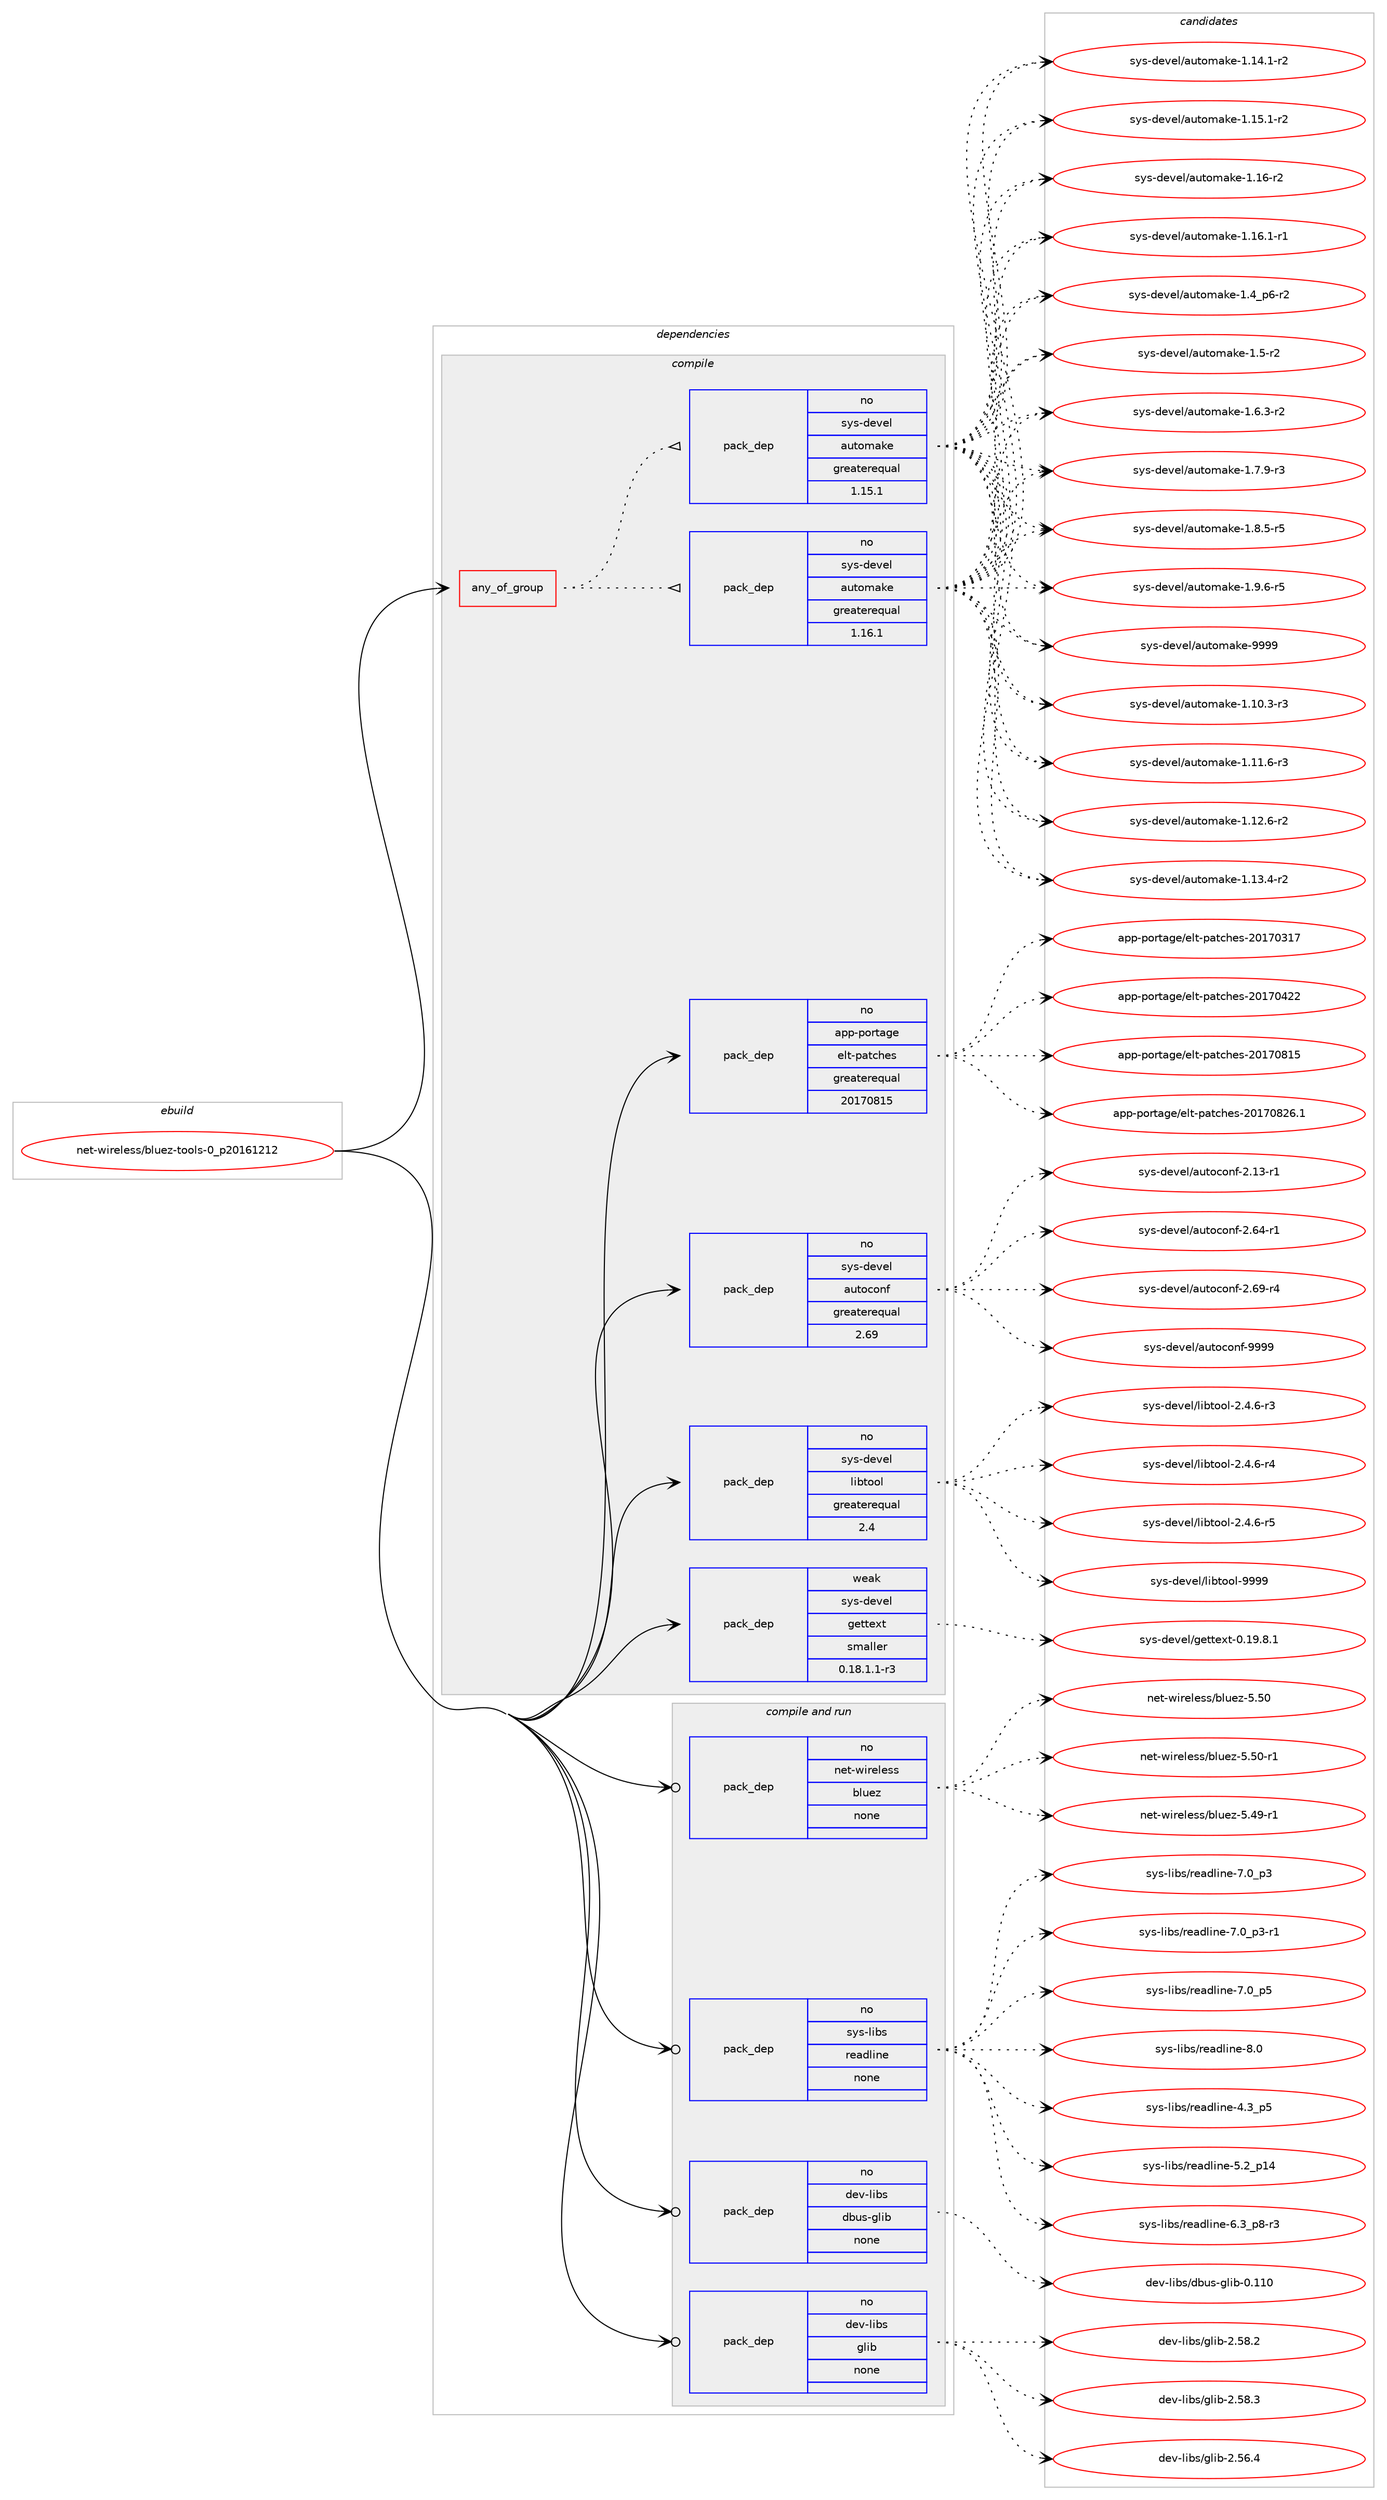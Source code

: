 digraph prolog {

# *************
# Graph options
# *************

newrank=true;
concentrate=true;
compound=true;
graph [rankdir=LR,fontname=Helvetica,fontsize=10,ranksep=1.5];#, ranksep=2.5, nodesep=0.2];
edge  [arrowhead=vee];
node  [fontname=Helvetica,fontsize=10];

# **********
# The ebuild
# **********

subgraph cluster_leftcol {
color=gray;
rank=same;
label=<<i>ebuild</i>>;
id [label="net-wireless/bluez-tools-0_p20161212", color=red, width=4, href="../net-wireless/bluez-tools-0_p20161212.svg"];
}

# ****************
# The dependencies
# ****************

subgraph cluster_midcol {
color=gray;
label=<<i>dependencies</i>>;
subgraph cluster_compile {
fillcolor="#eeeeee";
style=filled;
label=<<i>compile</i>>;
subgraph any26655 {
dependency1679882 [label=<<TABLE BORDER="0" CELLBORDER="1" CELLSPACING="0" CELLPADDING="4"><TR><TD CELLPADDING="10">any_of_group</TD></TR></TABLE>>, shape=none, color=red];subgraph pack1201216 {
dependency1679883 [label=<<TABLE BORDER="0" CELLBORDER="1" CELLSPACING="0" CELLPADDING="4" WIDTH="220"><TR><TD ROWSPAN="6" CELLPADDING="30">pack_dep</TD></TR><TR><TD WIDTH="110">no</TD></TR><TR><TD>sys-devel</TD></TR><TR><TD>automake</TD></TR><TR><TD>greaterequal</TD></TR><TR><TD>1.16.1</TD></TR></TABLE>>, shape=none, color=blue];
}
dependency1679882:e -> dependency1679883:w [weight=20,style="dotted",arrowhead="oinv"];
subgraph pack1201217 {
dependency1679884 [label=<<TABLE BORDER="0" CELLBORDER="1" CELLSPACING="0" CELLPADDING="4" WIDTH="220"><TR><TD ROWSPAN="6" CELLPADDING="30">pack_dep</TD></TR><TR><TD WIDTH="110">no</TD></TR><TR><TD>sys-devel</TD></TR><TR><TD>automake</TD></TR><TR><TD>greaterequal</TD></TR><TR><TD>1.15.1</TD></TR></TABLE>>, shape=none, color=blue];
}
dependency1679882:e -> dependency1679884:w [weight=20,style="dotted",arrowhead="oinv"];
}
id:e -> dependency1679882:w [weight=20,style="solid",arrowhead="vee"];
subgraph pack1201218 {
dependency1679885 [label=<<TABLE BORDER="0" CELLBORDER="1" CELLSPACING="0" CELLPADDING="4" WIDTH="220"><TR><TD ROWSPAN="6" CELLPADDING="30">pack_dep</TD></TR><TR><TD WIDTH="110">no</TD></TR><TR><TD>app-portage</TD></TR><TR><TD>elt-patches</TD></TR><TR><TD>greaterequal</TD></TR><TR><TD>20170815</TD></TR></TABLE>>, shape=none, color=blue];
}
id:e -> dependency1679885:w [weight=20,style="solid",arrowhead="vee"];
subgraph pack1201219 {
dependency1679886 [label=<<TABLE BORDER="0" CELLBORDER="1" CELLSPACING="0" CELLPADDING="4" WIDTH="220"><TR><TD ROWSPAN="6" CELLPADDING="30">pack_dep</TD></TR><TR><TD WIDTH="110">no</TD></TR><TR><TD>sys-devel</TD></TR><TR><TD>autoconf</TD></TR><TR><TD>greaterequal</TD></TR><TR><TD>2.69</TD></TR></TABLE>>, shape=none, color=blue];
}
id:e -> dependency1679886:w [weight=20,style="solid",arrowhead="vee"];
subgraph pack1201220 {
dependency1679887 [label=<<TABLE BORDER="0" CELLBORDER="1" CELLSPACING="0" CELLPADDING="4" WIDTH="220"><TR><TD ROWSPAN="6" CELLPADDING="30">pack_dep</TD></TR><TR><TD WIDTH="110">no</TD></TR><TR><TD>sys-devel</TD></TR><TR><TD>libtool</TD></TR><TR><TD>greaterequal</TD></TR><TR><TD>2.4</TD></TR></TABLE>>, shape=none, color=blue];
}
id:e -> dependency1679887:w [weight=20,style="solid",arrowhead="vee"];
subgraph pack1201221 {
dependency1679888 [label=<<TABLE BORDER="0" CELLBORDER="1" CELLSPACING="0" CELLPADDING="4" WIDTH="220"><TR><TD ROWSPAN="6" CELLPADDING="30">pack_dep</TD></TR><TR><TD WIDTH="110">weak</TD></TR><TR><TD>sys-devel</TD></TR><TR><TD>gettext</TD></TR><TR><TD>smaller</TD></TR><TR><TD>0.18.1.1-r3</TD></TR></TABLE>>, shape=none, color=blue];
}
id:e -> dependency1679888:w [weight=20,style="solid",arrowhead="vee"];
}
subgraph cluster_compileandrun {
fillcolor="#eeeeee";
style=filled;
label=<<i>compile and run</i>>;
subgraph pack1201222 {
dependency1679889 [label=<<TABLE BORDER="0" CELLBORDER="1" CELLSPACING="0" CELLPADDING="4" WIDTH="220"><TR><TD ROWSPAN="6" CELLPADDING="30">pack_dep</TD></TR><TR><TD WIDTH="110">no</TD></TR><TR><TD>dev-libs</TD></TR><TR><TD>dbus-glib</TD></TR><TR><TD>none</TD></TR><TR><TD></TD></TR></TABLE>>, shape=none, color=blue];
}
id:e -> dependency1679889:w [weight=20,style="solid",arrowhead="odotvee"];
subgraph pack1201223 {
dependency1679890 [label=<<TABLE BORDER="0" CELLBORDER="1" CELLSPACING="0" CELLPADDING="4" WIDTH="220"><TR><TD ROWSPAN="6" CELLPADDING="30">pack_dep</TD></TR><TR><TD WIDTH="110">no</TD></TR><TR><TD>dev-libs</TD></TR><TR><TD>glib</TD></TR><TR><TD>none</TD></TR><TR><TD></TD></TR></TABLE>>, shape=none, color=blue];
}
id:e -> dependency1679890:w [weight=20,style="solid",arrowhead="odotvee"];
subgraph pack1201224 {
dependency1679891 [label=<<TABLE BORDER="0" CELLBORDER="1" CELLSPACING="0" CELLPADDING="4" WIDTH="220"><TR><TD ROWSPAN="6" CELLPADDING="30">pack_dep</TD></TR><TR><TD WIDTH="110">no</TD></TR><TR><TD>net-wireless</TD></TR><TR><TD>bluez</TD></TR><TR><TD>none</TD></TR><TR><TD></TD></TR></TABLE>>, shape=none, color=blue];
}
id:e -> dependency1679891:w [weight=20,style="solid",arrowhead="odotvee"];
subgraph pack1201225 {
dependency1679892 [label=<<TABLE BORDER="0" CELLBORDER="1" CELLSPACING="0" CELLPADDING="4" WIDTH="220"><TR><TD ROWSPAN="6" CELLPADDING="30">pack_dep</TD></TR><TR><TD WIDTH="110">no</TD></TR><TR><TD>sys-libs</TD></TR><TR><TD>readline</TD></TR><TR><TD>none</TD></TR><TR><TD></TD></TR></TABLE>>, shape=none, color=blue];
}
id:e -> dependency1679892:w [weight=20,style="solid",arrowhead="odotvee"];
}
subgraph cluster_run {
fillcolor="#eeeeee";
style=filled;
label=<<i>run</i>>;
}
}

# **************
# The candidates
# **************

subgraph cluster_choices {
rank=same;
color=gray;
label=<<i>candidates</i>>;

subgraph choice1201216 {
color=black;
nodesep=1;
choice11512111545100101118101108479711711611110997107101454946494846514511451 [label="sys-devel/automake-1.10.3-r3", color=red, width=4,href="../sys-devel/automake-1.10.3-r3.svg"];
choice11512111545100101118101108479711711611110997107101454946494946544511451 [label="sys-devel/automake-1.11.6-r3", color=red, width=4,href="../sys-devel/automake-1.11.6-r3.svg"];
choice11512111545100101118101108479711711611110997107101454946495046544511450 [label="sys-devel/automake-1.12.6-r2", color=red, width=4,href="../sys-devel/automake-1.12.6-r2.svg"];
choice11512111545100101118101108479711711611110997107101454946495146524511450 [label="sys-devel/automake-1.13.4-r2", color=red, width=4,href="../sys-devel/automake-1.13.4-r2.svg"];
choice11512111545100101118101108479711711611110997107101454946495246494511450 [label="sys-devel/automake-1.14.1-r2", color=red, width=4,href="../sys-devel/automake-1.14.1-r2.svg"];
choice11512111545100101118101108479711711611110997107101454946495346494511450 [label="sys-devel/automake-1.15.1-r2", color=red, width=4,href="../sys-devel/automake-1.15.1-r2.svg"];
choice1151211154510010111810110847971171161111099710710145494649544511450 [label="sys-devel/automake-1.16-r2", color=red, width=4,href="../sys-devel/automake-1.16-r2.svg"];
choice11512111545100101118101108479711711611110997107101454946495446494511449 [label="sys-devel/automake-1.16.1-r1", color=red, width=4,href="../sys-devel/automake-1.16.1-r1.svg"];
choice115121115451001011181011084797117116111109971071014549465295112544511450 [label="sys-devel/automake-1.4_p6-r2", color=red, width=4,href="../sys-devel/automake-1.4_p6-r2.svg"];
choice11512111545100101118101108479711711611110997107101454946534511450 [label="sys-devel/automake-1.5-r2", color=red, width=4,href="../sys-devel/automake-1.5-r2.svg"];
choice115121115451001011181011084797117116111109971071014549465446514511450 [label="sys-devel/automake-1.6.3-r2", color=red, width=4,href="../sys-devel/automake-1.6.3-r2.svg"];
choice115121115451001011181011084797117116111109971071014549465546574511451 [label="sys-devel/automake-1.7.9-r3", color=red, width=4,href="../sys-devel/automake-1.7.9-r3.svg"];
choice115121115451001011181011084797117116111109971071014549465646534511453 [label="sys-devel/automake-1.8.5-r5", color=red, width=4,href="../sys-devel/automake-1.8.5-r5.svg"];
choice115121115451001011181011084797117116111109971071014549465746544511453 [label="sys-devel/automake-1.9.6-r5", color=red, width=4,href="../sys-devel/automake-1.9.6-r5.svg"];
choice115121115451001011181011084797117116111109971071014557575757 [label="sys-devel/automake-9999", color=red, width=4,href="../sys-devel/automake-9999.svg"];
dependency1679883:e -> choice11512111545100101118101108479711711611110997107101454946494846514511451:w [style=dotted,weight="100"];
dependency1679883:e -> choice11512111545100101118101108479711711611110997107101454946494946544511451:w [style=dotted,weight="100"];
dependency1679883:e -> choice11512111545100101118101108479711711611110997107101454946495046544511450:w [style=dotted,weight="100"];
dependency1679883:e -> choice11512111545100101118101108479711711611110997107101454946495146524511450:w [style=dotted,weight="100"];
dependency1679883:e -> choice11512111545100101118101108479711711611110997107101454946495246494511450:w [style=dotted,weight="100"];
dependency1679883:e -> choice11512111545100101118101108479711711611110997107101454946495346494511450:w [style=dotted,weight="100"];
dependency1679883:e -> choice1151211154510010111810110847971171161111099710710145494649544511450:w [style=dotted,weight="100"];
dependency1679883:e -> choice11512111545100101118101108479711711611110997107101454946495446494511449:w [style=dotted,weight="100"];
dependency1679883:e -> choice115121115451001011181011084797117116111109971071014549465295112544511450:w [style=dotted,weight="100"];
dependency1679883:e -> choice11512111545100101118101108479711711611110997107101454946534511450:w [style=dotted,weight="100"];
dependency1679883:e -> choice115121115451001011181011084797117116111109971071014549465446514511450:w [style=dotted,weight="100"];
dependency1679883:e -> choice115121115451001011181011084797117116111109971071014549465546574511451:w [style=dotted,weight="100"];
dependency1679883:e -> choice115121115451001011181011084797117116111109971071014549465646534511453:w [style=dotted,weight="100"];
dependency1679883:e -> choice115121115451001011181011084797117116111109971071014549465746544511453:w [style=dotted,weight="100"];
dependency1679883:e -> choice115121115451001011181011084797117116111109971071014557575757:w [style=dotted,weight="100"];
}
subgraph choice1201217 {
color=black;
nodesep=1;
choice11512111545100101118101108479711711611110997107101454946494846514511451 [label="sys-devel/automake-1.10.3-r3", color=red, width=4,href="../sys-devel/automake-1.10.3-r3.svg"];
choice11512111545100101118101108479711711611110997107101454946494946544511451 [label="sys-devel/automake-1.11.6-r3", color=red, width=4,href="../sys-devel/automake-1.11.6-r3.svg"];
choice11512111545100101118101108479711711611110997107101454946495046544511450 [label="sys-devel/automake-1.12.6-r2", color=red, width=4,href="../sys-devel/automake-1.12.6-r2.svg"];
choice11512111545100101118101108479711711611110997107101454946495146524511450 [label="sys-devel/automake-1.13.4-r2", color=red, width=4,href="../sys-devel/automake-1.13.4-r2.svg"];
choice11512111545100101118101108479711711611110997107101454946495246494511450 [label="sys-devel/automake-1.14.1-r2", color=red, width=4,href="../sys-devel/automake-1.14.1-r2.svg"];
choice11512111545100101118101108479711711611110997107101454946495346494511450 [label="sys-devel/automake-1.15.1-r2", color=red, width=4,href="../sys-devel/automake-1.15.1-r2.svg"];
choice1151211154510010111810110847971171161111099710710145494649544511450 [label="sys-devel/automake-1.16-r2", color=red, width=4,href="../sys-devel/automake-1.16-r2.svg"];
choice11512111545100101118101108479711711611110997107101454946495446494511449 [label="sys-devel/automake-1.16.1-r1", color=red, width=4,href="../sys-devel/automake-1.16.1-r1.svg"];
choice115121115451001011181011084797117116111109971071014549465295112544511450 [label="sys-devel/automake-1.4_p6-r2", color=red, width=4,href="../sys-devel/automake-1.4_p6-r2.svg"];
choice11512111545100101118101108479711711611110997107101454946534511450 [label="sys-devel/automake-1.5-r2", color=red, width=4,href="../sys-devel/automake-1.5-r2.svg"];
choice115121115451001011181011084797117116111109971071014549465446514511450 [label="sys-devel/automake-1.6.3-r2", color=red, width=4,href="../sys-devel/automake-1.6.3-r2.svg"];
choice115121115451001011181011084797117116111109971071014549465546574511451 [label="sys-devel/automake-1.7.9-r3", color=red, width=4,href="../sys-devel/automake-1.7.9-r3.svg"];
choice115121115451001011181011084797117116111109971071014549465646534511453 [label="sys-devel/automake-1.8.5-r5", color=red, width=4,href="../sys-devel/automake-1.8.5-r5.svg"];
choice115121115451001011181011084797117116111109971071014549465746544511453 [label="sys-devel/automake-1.9.6-r5", color=red, width=4,href="../sys-devel/automake-1.9.6-r5.svg"];
choice115121115451001011181011084797117116111109971071014557575757 [label="sys-devel/automake-9999", color=red, width=4,href="../sys-devel/automake-9999.svg"];
dependency1679884:e -> choice11512111545100101118101108479711711611110997107101454946494846514511451:w [style=dotted,weight="100"];
dependency1679884:e -> choice11512111545100101118101108479711711611110997107101454946494946544511451:w [style=dotted,weight="100"];
dependency1679884:e -> choice11512111545100101118101108479711711611110997107101454946495046544511450:w [style=dotted,weight="100"];
dependency1679884:e -> choice11512111545100101118101108479711711611110997107101454946495146524511450:w [style=dotted,weight="100"];
dependency1679884:e -> choice11512111545100101118101108479711711611110997107101454946495246494511450:w [style=dotted,weight="100"];
dependency1679884:e -> choice11512111545100101118101108479711711611110997107101454946495346494511450:w [style=dotted,weight="100"];
dependency1679884:e -> choice1151211154510010111810110847971171161111099710710145494649544511450:w [style=dotted,weight="100"];
dependency1679884:e -> choice11512111545100101118101108479711711611110997107101454946495446494511449:w [style=dotted,weight="100"];
dependency1679884:e -> choice115121115451001011181011084797117116111109971071014549465295112544511450:w [style=dotted,weight="100"];
dependency1679884:e -> choice11512111545100101118101108479711711611110997107101454946534511450:w [style=dotted,weight="100"];
dependency1679884:e -> choice115121115451001011181011084797117116111109971071014549465446514511450:w [style=dotted,weight="100"];
dependency1679884:e -> choice115121115451001011181011084797117116111109971071014549465546574511451:w [style=dotted,weight="100"];
dependency1679884:e -> choice115121115451001011181011084797117116111109971071014549465646534511453:w [style=dotted,weight="100"];
dependency1679884:e -> choice115121115451001011181011084797117116111109971071014549465746544511453:w [style=dotted,weight="100"];
dependency1679884:e -> choice115121115451001011181011084797117116111109971071014557575757:w [style=dotted,weight="100"];
}
subgraph choice1201218 {
color=black;
nodesep=1;
choice97112112451121111141169710310147101108116451129711699104101115455048495548514955 [label="app-portage/elt-patches-20170317", color=red, width=4,href="../app-portage/elt-patches-20170317.svg"];
choice97112112451121111141169710310147101108116451129711699104101115455048495548525050 [label="app-portage/elt-patches-20170422", color=red, width=4,href="../app-portage/elt-patches-20170422.svg"];
choice97112112451121111141169710310147101108116451129711699104101115455048495548564953 [label="app-portage/elt-patches-20170815", color=red, width=4,href="../app-portage/elt-patches-20170815.svg"];
choice971121124511211111411697103101471011081164511297116991041011154550484955485650544649 [label="app-portage/elt-patches-20170826.1", color=red, width=4,href="../app-portage/elt-patches-20170826.1.svg"];
dependency1679885:e -> choice97112112451121111141169710310147101108116451129711699104101115455048495548514955:w [style=dotted,weight="100"];
dependency1679885:e -> choice97112112451121111141169710310147101108116451129711699104101115455048495548525050:w [style=dotted,weight="100"];
dependency1679885:e -> choice97112112451121111141169710310147101108116451129711699104101115455048495548564953:w [style=dotted,weight="100"];
dependency1679885:e -> choice971121124511211111411697103101471011081164511297116991041011154550484955485650544649:w [style=dotted,weight="100"];
}
subgraph choice1201219 {
color=black;
nodesep=1;
choice1151211154510010111810110847971171161119911111010245504649514511449 [label="sys-devel/autoconf-2.13-r1", color=red, width=4,href="../sys-devel/autoconf-2.13-r1.svg"];
choice1151211154510010111810110847971171161119911111010245504654524511449 [label="sys-devel/autoconf-2.64-r1", color=red, width=4,href="../sys-devel/autoconf-2.64-r1.svg"];
choice1151211154510010111810110847971171161119911111010245504654574511452 [label="sys-devel/autoconf-2.69-r4", color=red, width=4,href="../sys-devel/autoconf-2.69-r4.svg"];
choice115121115451001011181011084797117116111991111101024557575757 [label="sys-devel/autoconf-9999", color=red, width=4,href="../sys-devel/autoconf-9999.svg"];
dependency1679886:e -> choice1151211154510010111810110847971171161119911111010245504649514511449:w [style=dotted,weight="100"];
dependency1679886:e -> choice1151211154510010111810110847971171161119911111010245504654524511449:w [style=dotted,weight="100"];
dependency1679886:e -> choice1151211154510010111810110847971171161119911111010245504654574511452:w [style=dotted,weight="100"];
dependency1679886:e -> choice115121115451001011181011084797117116111991111101024557575757:w [style=dotted,weight="100"];
}
subgraph choice1201220 {
color=black;
nodesep=1;
choice1151211154510010111810110847108105981161111111084550465246544511451 [label="sys-devel/libtool-2.4.6-r3", color=red, width=4,href="../sys-devel/libtool-2.4.6-r3.svg"];
choice1151211154510010111810110847108105981161111111084550465246544511452 [label="sys-devel/libtool-2.4.6-r4", color=red, width=4,href="../sys-devel/libtool-2.4.6-r4.svg"];
choice1151211154510010111810110847108105981161111111084550465246544511453 [label="sys-devel/libtool-2.4.6-r5", color=red, width=4,href="../sys-devel/libtool-2.4.6-r5.svg"];
choice1151211154510010111810110847108105981161111111084557575757 [label="sys-devel/libtool-9999", color=red, width=4,href="../sys-devel/libtool-9999.svg"];
dependency1679887:e -> choice1151211154510010111810110847108105981161111111084550465246544511451:w [style=dotted,weight="100"];
dependency1679887:e -> choice1151211154510010111810110847108105981161111111084550465246544511452:w [style=dotted,weight="100"];
dependency1679887:e -> choice1151211154510010111810110847108105981161111111084550465246544511453:w [style=dotted,weight="100"];
dependency1679887:e -> choice1151211154510010111810110847108105981161111111084557575757:w [style=dotted,weight="100"];
}
subgraph choice1201221 {
color=black;
nodesep=1;
choice1151211154510010111810110847103101116116101120116454846495746564649 [label="sys-devel/gettext-0.19.8.1", color=red, width=4,href="../sys-devel/gettext-0.19.8.1.svg"];
dependency1679888:e -> choice1151211154510010111810110847103101116116101120116454846495746564649:w [style=dotted,weight="100"];
}
subgraph choice1201222 {
color=black;
nodesep=1;
choice100101118451081059811547100981171154510310810598454846494948 [label="dev-libs/dbus-glib-0.110", color=red, width=4,href="../dev-libs/dbus-glib-0.110.svg"];
dependency1679889:e -> choice100101118451081059811547100981171154510310810598454846494948:w [style=dotted,weight="100"];
}
subgraph choice1201223 {
color=black;
nodesep=1;
choice1001011184510810598115471031081059845504653544652 [label="dev-libs/glib-2.56.4", color=red, width=4,href="../dev-libs/glib-2.56.4.svg"];
choice1001011184510810598115471031081059845504653564650 [label="dev-libs/glib-2.58.2", color=red, width=4,href="../dev-libs/glib-2.58.2.svg"];
choice1001011184510810598115471031081059845504653564651 [label="dev-libs/glib-2.58.3", color=red, width=4,href="../dev-libs/glib-2.58.3.svg"];
dependency1679890:e -> choice1001011184510810598115471031081059845504653544652:w [style=dotted,weight="100"];
dependency1679890:e -> choice1001011184510810598115471031081059845504653564650:w [style=dotted,weight="100"];
dependency1679890:e -> choice1001011184510810598115471031081059845504653564651:w [style=dotted,weight="100"];
}
subgraph choice1201224 {
color=black;
nodesep=1;
choice11010111645119105114101108101115115479810811710112245534652574511449 [label="net-wireless/bluez-5.49-r1", color=red, width=4,href="../net-wireless/bluez-5.49-r1.svg"];
choice1101011164511910511410110810111511547981081171011224553465348 [label="net-wireless/bluez-5.50", color=red, width=4,href="../net-wireless/bluez-5.50.svg"];
choice11010111645119105114101108101115115479810811710112245534653484511449 [label="net-wireless/bluez-5.50-r1", color=red, width=4,href="../net-wireless/bluez-5.50-r1.svg"];
dependency1679891:e -> choice11010111645119105114101108101115115479810811710112245534652574511449:w [style=dotted,weight="100"];
dependency1679891:e -> choice1101011164511910511410110810111511547981081171011224553465348:w [style=dotted,weight="100"];
dependency1679891:e -> choice11010111645119105114101108101115115479810811710112245534653484511449:w [style=dotted,weight="100"];
}
subgraph choice1201225 {
color=black;
nodesep=1;
choice11512111545108105981154711410197100108105110101455246519511253 [label="sys-libs/readline-4.3_p5", color=red, width=4,href="../sys-libs/readline-4.3_p5.svg"];
choice1151211154510810598115471141019710010810511010145534650951124952 [label="sys-libs/readline-5.2_p14", color=red, width=4,href="../sys-libs/readline-5.2_p14.svg"];
choice115121115451081059811547114101971001081051101014554465195112564511451 [label="sys-libs/readline-6.3_p8-r3", color=red, width=4,href="../sys-libs/readline-6.3_p8-r3.svg"];
choice11512111545108105981154711410197100108105110101455546489511251 [label="sys-libs/readline-7.0_p3", color=red, width=4,href="../sys-libs/readline-7.0_p3.svg"];
choice115121115451081059811547114101971001081051101014555464895112514511449 [label="sys-libs/readline-7.0_p3-r1", color=red, width=4,href="../sys-libs/readline-7.0_p3-r1.svg"];
choice11512111545108105981154711410197100108105110101455546489511253 [label="sys-libs/readline-7.0_p5", color=red, width=4,href="../sys-libs/readline-7.0_p5.svg"];
choice1151211154510810598115471141019710010810511010145564648 [label="sys-libs/readline-8.0", color=red, width=4,href="../sys-libs/readline-8.0.svg"];
dependency1679892:e -> choice11512111545108105981154711410197100108105110101455246519511253:w [style=dotted,weight="100"];
dependency1679892:e -> choice1151211154510810598115471141019710010810511010145534650951124952:w [style=dotted,weight="100"];
dependency1679892:e -> choice115121115451081059811547114101971001081051101014554465195112564511451:w [style=dotted,weight="100"];
dependency1679892:e -> choice11512111545108105981154711410197100108105110101455546489511251:w [style=dotted,weight="100"];
dependency1679892:e -> choice115121115451081059811547114101971001081051101014555464895112514511449:w [style=dotted,weight="100"];
dependency1679892:e -> choice11512111545108105981154711410197100108105110101455546489511253:w [style=dotted,weight="100"];
dependency1679892:e -> choice1151211154510810598115471141019710010810511010145564648:w [style=dotted,weight="100"];
}
}

}
